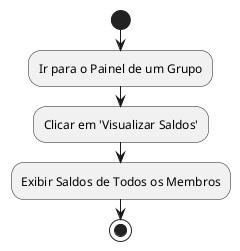 @startuml Visualizar Saldos
start
:Ir para o Painel de um Grupo;
:Clicar em 'Visualizar Saldos';
:Exibir Saldos de Todos os Membros;
stop
@enduml